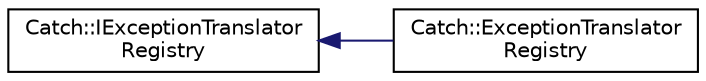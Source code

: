 digraph "Graphical Class Hierarchy"
{
  edge [fontname="Helvetica",fontsize="10",labelfontname="Helvetica",labelfontsize="10"];
  node [fontname="Helvetica",fontsize="10",shape=record];
  rankdir="LR";
  Node0 [label="Catch::IExceptionTranslator\lRegistry",height=0.2,width=0.4,color="black", fillcolor="white", style="filled",URL="$structCatch_1_1IExceptionTranslatorRegistry.html"];
  Node0 -> Node1 [dir="back",color="midnightblue",fontsize="10",style="solid",fontname="Helvetica"];
  Node1 [label="Catch::ExceptionTranslator\lRegistry",height=0.2,width=0.4,color="black", fillcolor="white", style="filled",URL="$classCatch_1_1ExceptionTranslatorRegistry.html"];
}
